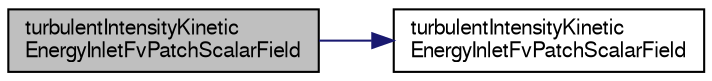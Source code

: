 digraph "turbulentIntensityKineticEnergyInletFvPatchScalarField"
{
  bgcolor="transparent";
  edge [fontname="FreeSans",fontsize="10",labelfontname="FreeSans",labelfontsize="10"];
  node [fontname="FreeSans",fontsize="10",shape=record];
  rankdir="LR";
  Node65 [label="turbulentIntensityKinetic\lEnergyInletFvPatchScalarField",height=0.2,width=0.4,color="black", fillcolor="grey75", style="filled", fontcolor="black"];
  Node65 -> Node66 [color="midnightblue",fontsize="10",style="solid",fontname="FreeSans"];
  Node66 [label="turbulentIntensityKinetic\lEnergyInletFvPatchScalarField",height=0.2,width=0.4,color="black",URL="$a22302.html#a59af2ca160713732ea478f5d5fc62a20",tooltip="Construct from patch and internal field. "];
}
